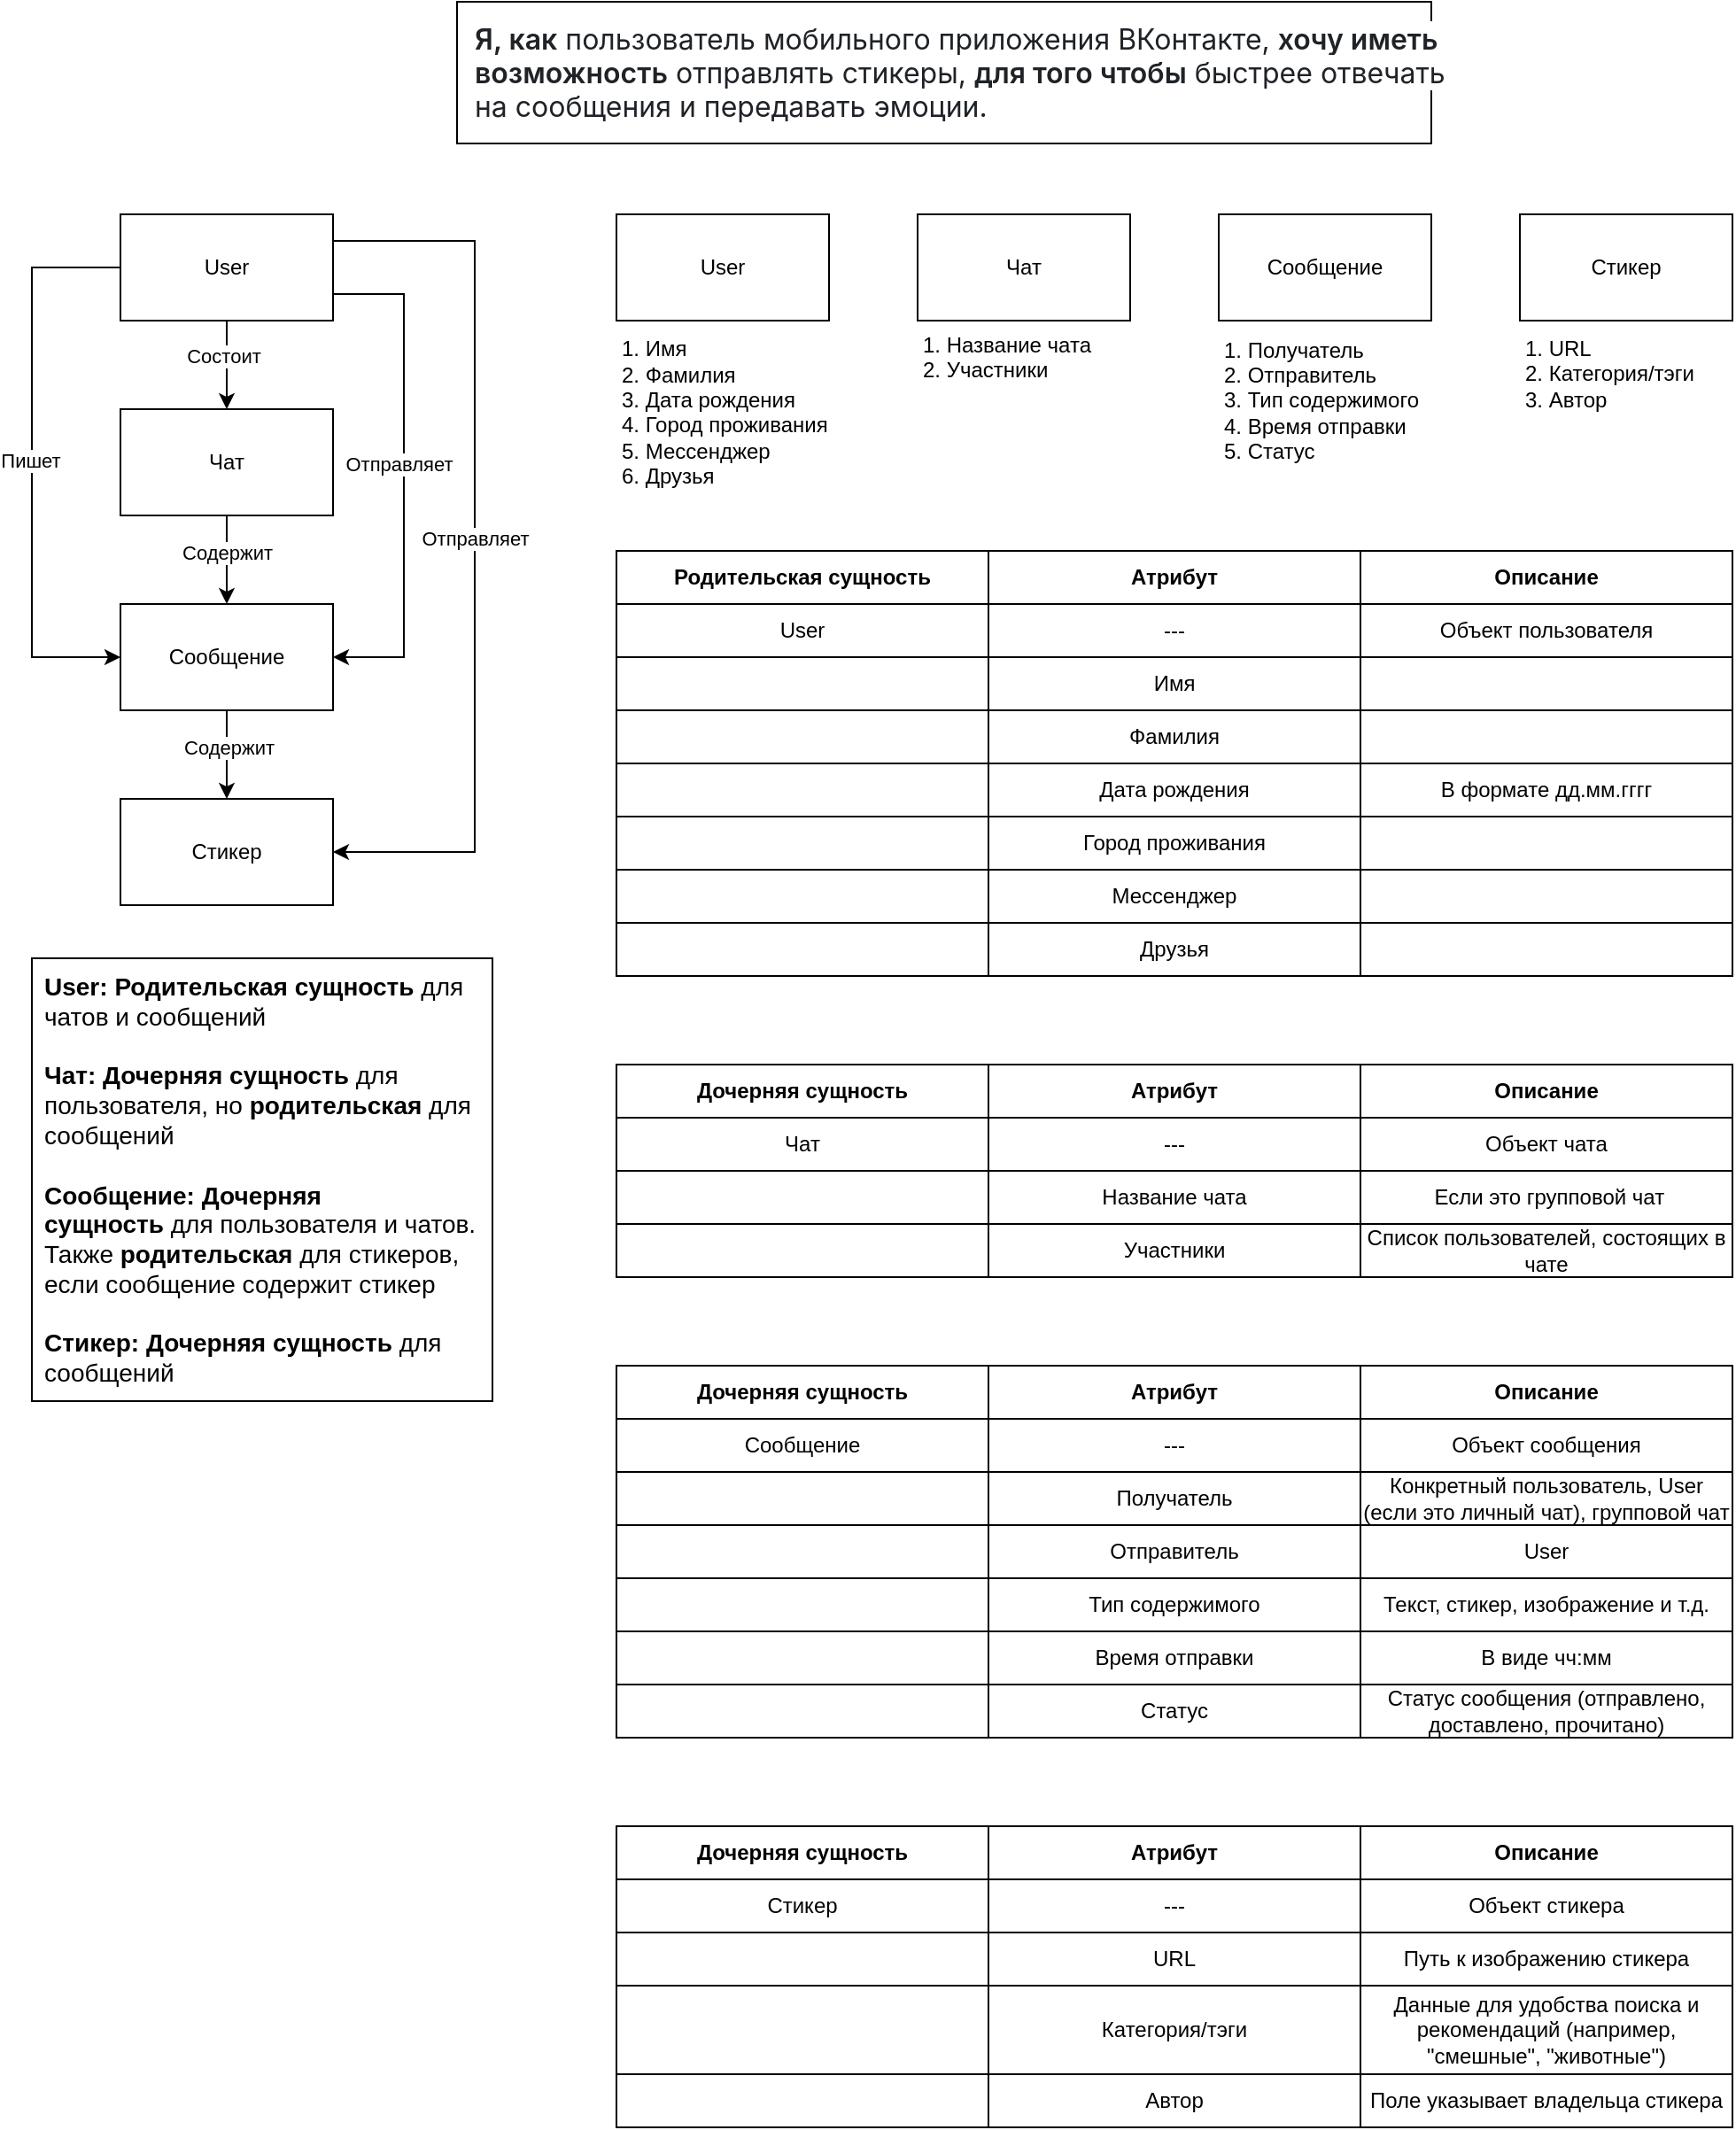 <mxfile version="24.8.4">
  <diagram name="Страница — 1" id="hj7CFw5oaHOUqpzhWUgJ">
    <mxGraphModel dx="2300" dy="1339" grid="1" gridSize="10" guides="1" tooltips="1" connect="1" arrows="1" fold="1" page="1" pageScale="1" pageWidth="827" pageHeight="583" math="0" shadow="0">
      <root>
        <mxCell id="0" />
        <mxCell id="1" parent="0" />
        <mxCell id="tyJL5RVhGpzJcOc0of-g-132" value="" style="rounded=0;whiteSpace=wrap;html=1;" vertex="1" parent="1">
          <mxGeometry x="220" y="-80" width="550" height="80" as="geometry" />
        </mxCell>
        <mxCell id="tyJL5RVhGpzJcOc0of-g-4" style="edgeStyle=orthogonalEdgeStyle;rounded=0;orthogonalLoop=1;jettySize=auto;html=1;exitX=0;exitY=0.5;exitDx=0;exitDy=0;entryX=0;entryY=0.5;entryDx=0;entryDy=0;" edge="1" parent="1" source="tyJL5RVhGpzJcOc0of-g-1" target="tyJL5RVhGpzJcOc0of-g-2">
          <mxGeometry relative="1" as="geometry">
            <Array as="points">
              <mxPoint x="-20" y="70" />
              <mxPoint x="-20" y="290" />
            </Array>
          </mxGeometry>
        </mxCell>
        <mxCell id="tyJL5RVhGpzJcOc0of-g-5" value="Пишет" style="edgeLabel;html=1;align=center;verticalAlign=middle;resizable=0;points=[];" vertex="1" connectable="0" parent="tyJL5RVhGpzJcOc0of-g-4">
          <mxGeometry x="-0.126" y="-1" relative="1" as="geometry">
            <mxPoint y="19" as="offset" />
          </mxGeometry>
        </mxCell>
        <mxCell id="tyJL5RVhGpzJcOc0of-g-18" style="edgeStyle=orthogonalEdgeStyle;rounded=0;orthogonalLoop=1;jettySize=auto;html=1;exitX=0.5;exitY=1;exitDx=0;exitDy=0;entryX=0.5;entryY=0;entryDx=0;entryDy=0;" edge="1" parent="1" source="tyJL5RVhGpzJcOc0of-g-1" target="tyJL5RVhGpzJcOc0of-g-17">
          <mxGeometry relative="1" as="geometry" />
        </mxCell>
        <mxCell id="tyJL5RVhGpzJcOc0of-g-26" value="Состоит" style="edgeLabel;html=1;align=center;verticalAlign=middle;resizable=0;points=[];" vertex="1" connectable="0" parent="tyJL5RVhGpzJcOc0of-g-18">
          <mxGeometry x="-0.224" y="-2" relative="1" as="geometry">
            <mxPoint as="offset" />
          </mxGeometry>
        </mxCell>
        <mxCell id="tyJL5RVhGpzJcOc0of-g-27" style="edgeStyle=orthogonalEdgeStyle;rounded=0;orthogonalLoop=1;jettySize=auto;html=1;exitX=1;exitY=0.5;exitDx=0;exitDy=0;entryX=1;entryY=0.5;entryDx=0;entryDy=0;" edge="1" parent="1" source="tyJL5RVhGpzJcOc0of-g-1" target="tyJL5RVhGpzJcOc0of-g-3">
          <mxGeometry relative="1" as="geometry">
            <Array as="points">
              <mxPoint x="150" y="55" />
              <mxPoint x="230" y="55" />
              <mxPoint x="230" y="400" />
            </Array>
          </mxGeometry>
        </mxCell>
        <mxCell id="tyJL5RVhGpzJcOc0of-g-28" value="Отправляет" style="edgeLabel;html=1;align=center;verticalAlign=middle;resizable=0;points=[];" vertex="1" connectable="0" parent="tyJL5RVhGpzJcOc0of-g-27">
          <mxGeometry x="-0.075" y="4" relative="1" as="geometry">
            <mxPoint x="-4" y="22" as="offset" />
          </mxGeometry>
        </mxCell>
        <mxCell id="tyJL5RVhGpzJcOc0of-g-29" style="edgeStyle=orthogonalEdgeStyle;rounded=0;orthogonalLoop=1;jettySize=auto;html=1;exitX=1;exitY=0.75;exitDx=0;exitDy=0;entryX=1;entryY=0.5;entryDx=0;entryDy=0;" edge="1" parent="1" source="tyJL5RVhGpzJcOc0of-g-1" target="tyJL5RVhGpzJcOc0of-g-2">
          <mxGeometry relative="1" as="geometry">
            <Array as="points">
              <mxPoint x="190" y="85" />
              <mxPoint x="190" y="290" />
            </Array>
          </mxGeometry>
        </mxCell>
        <mxCell id="tyJL5RVhGpzJcOc0of-g-30" value="Отправляет" style="edgeLabel;html=1;align=center;verticalAlign=middle;resizable=0;points=[];" vertex="1" connectable="0" parent="tyJL5RVhGpzJcOc0of-g-29">
          <mxGeometry x="0.027" y="-3" relative="1" as="geometry">
            <mxPoint y="-11" as="offset" />
          </mxGeometry>
        </mxCell>
        <mxCell id="tyJL5RVhGpzJcOc0of-g-1" value="User" style="rounded=0;whiteSpace=wrap;html=1;" vertex="1" parent="1">
          <mxGeometry x="30" y="40" width="120" height="60" as="geometry" />
        </mxCell>
        <mxCell id="tyJL5RVhGpzJcOc0of-g-6" style="edgeStyle=orthogonalEdgeStyle;rounded=0;orthogonalLoop=1;jettySize=auto;html=1;exitX=0.5;exitY=1;exitDx=0;exitDy=0;entryX=0.5;entryY=0;entryDx=0;entryDy=0;" edge="1" parent="1" source="tyJL5RVhGpzJcOc0of-g-2" target="tyJL5RVhGpzJcOc0of-g-3">
          <mxGeometry relative="1" as="geometry">
            <mxPoint x="89.5" y="248" as="sourcePoint" />
            <mxPoint x="89.5" y="310" as="targetPoint" />
          </mxGeometry>
        </mxCell>
        <mxCell id="tyJL5RVhGpzJcOc0of-g-7" value="Содержит" style="edgeLabel;html=1;align=center;verticalAlign=middle;resizable=0;points=[];" vertex="1" connectable="0" parent="tyJL5RVhGpzJcOc0of-g-6">
          <mxGeometry x="-0.154" y="1" relative="1" as="geometry">
            <mxPoint as="offset" />
          </mxGeometry>
        </mxCell>
        <mxCell id="tyJL5RVhGpzJcOc0of-g-2" value="Сообщение" style="rounded=0;whiteSpace=wrap;html=1;" vertex="1" parent="1">
          <mxGeometry x="30" y="260" width="120" height="60" as="geometry" />
        </mxCell>
        <mxCell id="tyJL5RVhGpzJcOc0of-g-3" value="Стикер" style="rounded=0;whiteSpace=wrap;html=1;" vertex="1" parent="1">
          <mxGeometry x="30" y="370" width="120" height="60" as="geometry" />
        </mxCell>
        <mxCell id="tyJL5RVhGpzJcOc0of-g-10" value="User" style="rounded=0;whiteSpace=wrap;html=1;" vertex="1" parent="1">
          <mxGeometry x="310" y="40" width="120" height="60" as="geometry" />
        </mxCell>
        <mxCell id="tyJL5RVhGpzJcOc0of-g-11" value="Сообщение" style="rounded=0;whiteSpace=wrap;html=1;" vertex="1" parent="1">
          <mxGeometry x="650" y="40" width="120" height="60" as="geometry" />
        </mxCell>
        <mxCell id="tyJL5RVhGpzJcOc0of-g-12" value="Стикер" style="rounded=0;whiteSpace=wrap;html=1;" vertex="1" parent="1">
          <mxGeometry x="820" y="40" width="120" height="60" as="geometry" />
        </mxCell>
        <mxCell id="tyJL5RVhGpzJcOc0of-g-13" value="&lt;pre style=&quot;line-height: 120%;&quot;&gt;&lt;font face=&quot;Helvetica&quot;&gt;1. Имя&lt;br&gt;&lt;span style=&quot;background-color: initial;&quot;&gt;2. Фамилия&lt;br&gt;&lt;/span&gt;3. Дата рождения&lt;br&gt;&lt;span style=&quot;background-color: initial;&quot;&gt;4. &lt;/span&gt;&lt;/font&gt;&lt;font face=&quot;Helvetica&quot;&gt;Город проживания&lt;/font&gt;&lt;font face=&quot;Helvetica&quot;&gt;&lt;span style=&quot;background-color: initial;&quot;&gt;&lt;br&gt;&lt;/span&gt;&lt;/font&gt;&lt;font face=&quot;Helvetica&quot;&gt;5. Мессенджер&lt;br&gt;&lt;span style=&quot;background-color: initial;&quot;&gt;6. Друзья&lt;/span&gt;&lt;/font&gt;&lt;/pre&gt;&lt;pre style=&quot;line-height: 120%;&quot;&gt;&lt;br&gt;&lt;/pre&gt;&lt;p&gt;&lt;/p&gt;" style="text;html=1;align=left;verticalAlign=middle;whiteSpace=wrap;rounded=0;spacingLeft=1;" vertex="1" parent="1">
          <mxGeometry x="310" y="100" width="120" height="130" as="geometry" />
        </mxCell>
        <mxCell id="tyJL5RVhGpzJcOc0of-g-14" value="1. Получатель&lt;div&gt;2.&amp;nbsp;Отправитель&lt;/div&gt;&lt;div&gt;3. Тип содержимого&lt;br&gt;&lt;/div&gt;&lt;div&gt;4. Время отправки&lt;br&gt;&lt;/div&gt;&lt;div&gt;5. Статус&lt;br&gt;&lt;/div&gt;" style="text;html=1;align=left;verticalAlign=middle;whiteSpace=wrap;rounded=0;spacingLeft=1;" vertex="1" parent="1">
          <mxGeometry x="650" y="100" width="120" height="90" as="geometry" />
        </mxCell>
        <mxCell id="tyJL5RVhGpzJcOc0of-g-19" style="edgeStyle=orthogonalEdgeStyle;rounded=0;orthogonalLoop=1;jettySize=auto;html=1;exitX=0.5;exitY=1;exitDx=0;exitDy=0;" edge="1" parent="1" source="tyJL5RVhGpzJcOc0of-g-17" target="tyJL5RVhGpzJcOc0of-g-2">
          <mxGeometry relative="1" as="geometry" />
        </mxCell>
        <mxCell id="tyJL5RVhGpzJcOc0of-g-25" value="Содержит" style="edgeLabel;html=1;align=center;verticalAlign=middle;resizable=0;points=[];" vertex="1" connectable="0" parent="tyJL5RVhGpzJcOc0of-g-19">
          <mxGeometry x="-0.184" y="1" relative="1" as="geometry">
            <mxPoint x="-1" as="offset" />
          </mxGeometry>
        </mxCell>
        <mxCell id="tyJL5RVhGpzJcOc0of-g-17" value="Чат" style="rounded=0;whiteSpace=wrap;html=1;" vertex="1" parent="1">
          <mxGeometry x="30" y="150" width="120" height="60" as="geometry" />
        </mxCell>
        <mxCell id="tyJL5RVhGpzJcOc0of-g-20" value="Чат" style="rounded=0;whiteSpace=wrap;html=1;" vertex="1" parent="1">
          <mxGeometry x="480" y="40" width="120" height="60" as="geometry" />
        </mxCell>
        <mxCell id="tyJL5RVhGpzJcOc0of-g-21" value="1. Название чата&lt;div&gt;2. Участники&lt;br&gt;&lt;/div&gt;&lt;div&gt;&lt;br&gt;&lt;/div&gt;&lt;div&gt;&lt;br&gt;&lt;/div&gt;" style="text;html=1;align=left;verticalAlign=middle;whiteSpace=wrap;rounded=0;spacingLeft=1;" vertex="1" parent="1">
          <mxGeometry x="480" y="100" width="120" height="70" as="geometry" />
        </mxCell>
        <mxCell id="tyJL5RVhGpzJcOc0of-g-24" value="&lt;div&gt;1. URL&lt;br&gt;&lt;/div&gt;&lt;div&gt;2. Категория/тэги&lt;br&gt;&lt;/div&gt;&lt;div&gt;3. Автор&lt;/div&gt;" style="text;html=1;align=left;verticalAlign=middle;whiteSpace=wrap;rounded=0;spacingLeft=1;" vertex="1" parent="1">
          <mxGeometry x="820" y="100" width="120" height="60" as="geometry" />
        </mxCell>
        <mxCell id="tyJL5RVhGpzJcOc0of-g-36" value="Родительская сущность" style="rounded=0;whiteSpace=wrap;html=1;fontStyle=1" vertex="1" parent="1">
          <mxGeometry x="310" y="230" width="210" height="30" as="geometry" />
        </mxCell>
        <mxCell id="tyJL5RVhGpzJcOc0of-g-39" value="Атрибут" style="rounded=0;whiteSpace=wrap;html=1;fontStyle=1" vertex="1" parent="1">
          <mxGeometry x="520" y="230" width="210" height="30" as="geometry" />
        </mxCell>
        <mxCell id="tyJL5RVhGpzJcOc0of-g-40" value="Описание" style="rounded=0;whiteSpace=wrap;html=1;fontStyle=1" vertex="1" parent="1">
          <mxGeometry x="730" y="230" width="210" height="30" as="geometry" />
        </mxCell>
        <mxCell id="tyJL5RVhGpzJcOc0of-g-41" value="User" style="rounded=0;whiteSpace=wrap;html=1;" vertex="1" parent="1">
          <mxGeometry x="310" y="260" width="210" height="30" as="geometry" />
        </mxCell>
        <mxCell id="tyJL5RVhGpzJcOc0of-g-42" value="---" style="rounded=0;whiteSpace=wrap;html=1;" vertex="1" parent="1">
          <mxGeometry x="520" y="260" width="210" height="30" as="geometry" />
        </mxCell>
        <mxCell id="tyJL5RVhGpzJcOc0of-g-43" value="Объект пользователя" style="rounded=0;whiteSpace=wrap;html=1;" vertex="1" parent="1">
          <mxGeometry x="730" y="260" width="210" height="30" as="geometry" />
        </mxCell>
        <mxCell id="tyJL5RVhGpzJcOc0of-g-44" value="" style="rounded=0;whiteSpace=wrap;html=1;" vertex="1" parent="1">
          <mxGeometry x="310" y="290" width="210" height="30" as="geometry" />
        </mxCell>
        <mxCell id="tyJL5RVhGpzJcOc0of-g-45" value="Имя" style="rounded=0;whiteSpace=wrap;html=1;" vertex="1" parent="1">
          <mxGeometry x="520" y="290" width="210" height="30" as="geometry" />
        </mxCell>
        <mxCell id="tyJL5RVhGpzJcOc0of-g-46" value="" style="rounded=0;whiteSpace=wrap;html=1;" vertex="1" parent="1">
          <mxGeometry x="730" y="290" width="210" height="30" as="geometry" />
        </mxCell>
        <mxCell id="tyJL5RVhGpzJcOc0of-g-47" value="" style="rounded=0;whiteSpace=wrap;html=1;" vertex="1" parent="1">
          <mxGeometry x="310" y="320" width="210" height="30" as="geometry" />
        </mxCell>
        <mxCell id="tyJL5RVhGpzJcOc0of-g-48" value="Фамилия" style="rounded=0;whiteSpace=wrap;html=1;" vertex="1" parent="1">
          <mxGeometry x="520" y="320" width="210" height="30" as="geometry" />
        </mxCell>
        <mxCell id="tyJL5RVhGpzJcOc0of-g-49" value="" style="rounded=0;whiteSpace=wrap;html=1;" vertex="1" parent="1">
          <mxGeometry x="730" y="320" width="210" height="30" as="geometry" />
        </mxCell>
        <mxCell id="tyJL5RVhGpzJcOc0of-g-50" value="Дата рождения" style="rounded=0;whiteSpace=wrap;html=1;" vertex="1" parent="1">
          <mxGeometry x="520" y="350" width="210" height="30" as="geometry" />
        </mxCell>
        <mxCell id="tyJL5RVhGpzJcOc0of-g-51" value="Мессенджер" style="rounded=0;whiteSpace=wrap;html=1;" vertex="1" parent="1">
          <mxGeometry x="520" y="410" width="210" height="30" as="geometry" />
        </mxCell>
        <mxCell id="tyJL5RVhGpzJcOc0of-g-52" value="Город проживания" style="rounded=0;whiteSpace=wrap;html=1;" vertex="1" parent="1">
          <mxGeometry x="520" y="380" width="210" height="30" as="geometry" />
        </mxCell>
        <mxCell id="tyJL5RVhGpzJcOc0of-g-54" value="Друзья" style="rounded=0;whiteSpace=wrap;html=1;" vertex="1" parent="1">
          <mxGeometry x="520" y="440" width="210" height="30" as="geometry" />
        </mxCell>
        <mxCell id="tyJL5RVhGpzJcOc0of-g-55" value="В формате дд.мм.гггг" style="rounded=0;whiteSpace=wrap;html=1;" vertex="1" parent="1">
          <mxGeometry x="730" y="350" width="210" height="30" as="geometry" />
        </mxCell>
        <mxCell id="tyJL5RVhGpzJcOc0of-g-56" value="" style="rounded=0;whiteSpace=wrap;html=1;" vertex="1" parent="1">
          <mxGeometry x="730" y="380" width="210" height="30" as="geometry" />
        </mxCell>
        <mxCell id="tyJL5RVhGpzJcOc0of-g-57" value="" style="rounded=0;whiteSpace=wrap;html=1;" vertex="1" parent="1">
          <mxGeometry x="730" y="410" width="210" height="30" as="geometry" />
        </mxCell>
        <mxCell id="tyJL5RVhGpzJcOc0of-g-58" value="" style="rounded=0;whiteSpace=wrap;html=1;" vertex="1" parent="1">
          <mxGeometry x="730" y="440" width="210" height="30" as="geometry" />
        </mxCell>
        <mxCell id="tyJL5RVhGpzJcOc0of-g-59" value="" style="rounded=0;whiteSpace=wrap;html=1;" vertex="1" parent="1">
          <mxGeometry x="310" y="350" width="210" height="30" as="geometry" />
        </mxCell>
        <mxCell id="tyJL5RVhGpzJcOc0of-g-60" value="" style="rounded=0;whiteSpace=wrap;html=1;" vertex="1" parent="1">
          <mxGeometry x="310" y="380" width="210" height="30" as="geometry" />
        </mxCell>
        <mxCell id="tyJL5RVhGpzJcOc0of-g-61" value="" style="rounded=0;whiteSpace=wrap;html=1;" vertex="1" parent="1">
          <mxGeometry x="310" y="410" width="210" height="30" as="geometry" />
        </mxCell>
        <mxCell id="tyJL5RVhGpzJcOc0of-g-62" value="" style="rounded=0;whiteSpace=wrap;html=1;" vertex="1" parent="1">
          <mxGeometry x="310" y="440" width="210" height="30" as="geometry" />
        </mxCell>
        <mxCell id="tyJL5RVhGpzJcOc0of-g-63" value="Дочерняя сущность" style="rounded=0;whiteSpace=wrap;html=1;fontStyle=1" vertex="1" parent="1">
          <mxGeometry x="310" y="520" width="210" height="30" as="geometry" />
        </mxCell>
        <mxCell id="tyJL5RVhGpzJcOc0of-g-64" value="Атрибут" style="rounded=0;whiteSpace=wrap;html=1;fontStyle=1" vertex="1" parent="1">
          <mxGeometry x="520" y="520" width="210" height="30" as="geometry" />
        </mxCell>
        <mxCell id="tyJL5RVhGpzJcOc0of-g-65" value="Описание" style="rounded=0;whiteSpace=wrap;html=1;fontStyle=1" vertex="1" parent="1">
          <mxGeometry x="730" y="520" width="210" height="30" as="geometry" />
        </mxCell>
        <mxCell id="tyJL5RVhGpzJcOc0of-g-66" value="---" style="rounded=0;whiteSpace=wrap;html=1;" vertex="1" parent="1">
          <mxGeometry x="520" y="550" width="210" height="30" as="geometry" />
        </mxCell>
        <mxCell id="tyJL5RVhGpzJcOc0of-g-67" value="Название чата" style="rounded=0;whiteSpace=wrap;html=1;" vertex="1" parent="1">
          <mxGeometry x="520" y="580" width="210" height="30" as="geometry" />
        </mxCell>
        <mxCell id="tyJL5RVhGpzJcOc0of-g-68" value="Участники" style="rounded=0;whiteSpace=wrap;html=1;" vertex="1" parent="1">
          <mxGeometry x="520" y="610" width="210" height="30" as="geometry" />
        </mxCell>
        <mxCell id="tyJL5RVhGpzJcOc0of-g-70" value="Чат" style="rounded=0;whiteSpace=wrap;html=1;" vertex="1" parent="1">
          <mxGeometry x="310" y="550" width="210" height="30" as="geometry" />
        </mxCell>
        <mxCell id="tyJL5RVhGpzJcOc0of-g-71" value="" style="rounded=0;whiteSpace=wrap;html=1;" vertex="1" parent="1">
          <mxGeometry x="310" y="580" width="210" height="30" as="geometry" />
        </mxCell>
        <mxCell id="tyJL5RVhGpzJcOc0of-g-72" value="" style="rounded=0;whiteSpace=wrap;html=1;" vertex="1" parent="1">
          <mxGeometry x="310" y="610" width="210" height="30" as="geometry" />
        </mxCell>
        <mxCell id="tyJL5RVhGpzJcOc0of-g-73" value="Объект чата" style="rounded=0;whiteSpace=wrap;html=1;" vertex="1" parent="1">
          <mxGeometry x="730" y="550" width="210" height="30" as="geometry" />
        </mxCell>
        <mxCell id="tyJL5RVhGpzJcOc0of-g-74" value="&amp;nbsp;Если это групповой чат" style="rounded=0;whiteSpace=wrap;html=1;" vertex="1" parent="1">
          <mxGeometry x="730" y="580" width="210" height="30" as="geometry" />
        </mxCell>
        <mxCell id="tyJL5RVhGpzJcOc0of-g-75" value="Список пользователей, состоящих в чате" style="rounded=0;whiteSpace=wrap;html=1;" vertex="1" parent="1">
          <mxGeometry x="730" y="610" width="210" height="30" as="geometry" />
        </mxCell>
        <mxCell id="tyJL5RVhGpzJcOc0of-g-80" value="Дочерняя сущность" style="rounded=0;whiteSpace=wrap;html=1;fontStyle=1" vertex="1" parent="1">
          <mxGeometry x="310" y="690" width="210" height="30" as="geometry" />
        </mxCell>
        <mxCell id="tyJL5RVhGpzJcOc0of-g-81" value="Атрибут" style="rounded=0;whiteSpace=wrap;html=1;fontStyle=1" vertex="1" parent="1">
          <mxGeometry x="520" y="690" width="210" height="30" as="geometry" />
        </mxCell>
        <mxCell id="tyJL5RVhGpzJcOc0of-g-82" value="Описание" style="rounded=0;whiteSpace=wrap;html=1;fontStyle=1" vertex="1" parent="1">
          <mxGeometry x="730" y="690" width="210" height="30" as="geometry" />
        </mxCell>
        <mxCell id="tyJL5RVhGpzJcOc0of-g-83" value="---" style="rounded=0;whiteSpace=wrap;html=1;" vertex="1" parent="1">
          <mxGeometry x="520" y="720" width="210" height="30" as="geometry" />
        </mxCell>
        <mxCell id="tyJL5RVhGpzJcOc0of-g-84" value="Сообщение" style="rounded=0;whiteSpace=wrap;html=1;" vertex="1" parent="1">
          <mxGeometry x="310" y="720" width="210" height="30" as="geometry" />
        </mxCell>
        <mxCell id="tyJL5RVhGpzJcOc0of-g-85" value="Объект сообщения" style="rounded=0;whiteSpace=wrap;html=1;" vertex="1" parent="1">
          <mxGeometry x="730" y="720" width="210" height="30" as="geometry" />
        </mxCell>
        <mxCell id="tyJL5RVhGpzJcOc0of-g-86" value="Получатель" style="rounded=0;whiteSpace=wrap;html=1;" vertex="1" parent="1">
          <mxGeometry x="520" y="750" width="210" height="30" as="geometry" />
        </mxCell>
        <mxCell id="tyJL5RVhGpzJcOc0of-g-87" value="Отправитель" style="rounded=0;whiteSpace=wrap;html=1;" vertex="1" parent="1">
          <mxGeometry x="520" y="780" width="210" height="30" as="geometry" />
        </mxCell>
        <mxCell id="tyJL5RVhGpzJcOc0of-g-88" value="Тип содержимого" style="rounded=0;whiteSpace=wrap;html=1;" vertex="1" parent="1">
          <mxGeometry x="520" y="810" width="210" height="30" as="geometry" />
        </mxCell>
        <mxCell id="tyJL5RVhGpzJcOc0of-g-89" value="Время отправки" style="rounded=0;whiteSpace=wrap;html=1;" vertex="1" parent="1">
          <mxGeometry x="520" y="840" width="210" height="30" as="geometry" />
        </mxCell>
        <mxCell id="tyJL5RVhGpzJcOc0of-g-90" value="Статус" style="rounded=0;whiteSpace=wrap;html=1;" vertex="1" parent="1">
          <mxGeometry x="520" y="870" width="210" height="30" as="geometry" />
        </mxCell>
        <mxCell id="tyJL5RVhGpzJcOc0of-g-91" value="User" style="rounded=0;whiteSpace=wrap;html=1;" vertex="1" parent="1">
          <mxGeometry x="730" y="780" width="210" height="30" as="geometry" />
        </mxCell>
        <mxCell id="tyJL5RVhGpzJcOc0of-g-92" value="Конкретный пользователь, User (если это личный чат), групповой чат" style="rounded=0;whiteSpace=wrap;html=1;" vertex="1" parent="1">
          <mxGeometry x="730" y="750" width="210" height="30" as="geometry" />
        </mxCell>
        <mxCell id="tyJL5RVhGpzJcOc0of-g-93" value="Текст, стикер, изображение и т.д." style="rounded=0;whiteSpace=wrap;html=1;" vertex="1" parent="1">
          <mxGeometry x="730" y="810" width="210" height="30" as="geometry" />
        </mxCell>
        <mxCell id="tyJL5RVhGpzJcOc0of-g-95" value="В виде чч:мм" style="rounded=0;whiteSpace=wrap;html=1;" vertex="1" parent="1">
          <mxGeometry x="730" y="840" width="210" height="30" as="geometry" />
        </mxCell>
        <mxCell id="tyJL5RVhGpzJcOc0of-g-97" value="Статус сообщения (отправлено, доставлено, прочитано)" style="rounded=0;whiteSpace=wrap;html=1;" vertex="1" parent="1">
          <mxGeometry x="730" y="870" width="210" height="30" as="geometry" />
        </mxCell>
        <mxCell id="tyJL5RVhGpzJcOc0of-g-98" value="" style="rounded=0;whiteSpace=wrap;html=1;" vertex="1" parent="1">
          <mxGeometry x="310" y="750" width="210" height="30" as="geometry" />
        </mxCell>
        <mxCell id="tyJL5RVhGpzJcOc0of-g-99" value="" style="rounded=0;whiteSpace=wrap;html=1;" vertex="1" parent="1">
          <mxGeometry x="310" y="780" width="210" height="30" as="geometry" />
        </mxCell>
        <mxCell id="tyJL5RVhGpzJcOc0of-g-100" value="" style="rounded=0;whiteSpace=wrap;html=1;" vertex="1" parent="1">
          <mxGeometry x="310" y="810" width="210" height="30" as="geometry" />
        </mxCell>
        <mxCell id="tyJL5RVhGpzJcOc0of-g-101" value="" style="rounded=0;whiteSpace=wrap;html=1;" vertex="1" parent="1">
          <mxGeometry x="310" y="840" width="210" height="30" as="geometry" />
        </mxCell>
        <mxCell id="tyJL5RVhGpzJcOc0of-g-102" value="" style="rounded=0;whiteSpace=wrap;html=1;" vertex="1" parent="1">
          <mxGeometry x="310" y="870" width="210" height="30" as="geometry" />
        </mxCell>
        <mxCell id="tyJL5RVhGpzJcOc0of-g-103" value="Дочерняя сущность" style="rounded=0;whiteSpace=wrap;html=1;fontStyle=1" vertex="1" parent="1">
          <mxGeometry x="310" y="950" width="210" height="30" as="geometry" />
        </mxCell>
        <mxCell id="tyJL5RVhGpzJcOc0of-g-104" value="Атрибут" style="rounded=0;whiteSpace=wrap;html=1;fontStyle=1" vertex="1" parent="1">
          <mxGeometry x="520" y="950" width="210" height="30" as="geometry" />
        </mxCell>
        <mxCell id="tyJL5RVhGpzJcOc0of-g-105" value="Описание" style="rounded=0;whiteSpace=wrap;html=1;fontStyle=1" vertex="1" parent="1">
          <mxGeometry x="730" y="950" width="210" height="30" as="geometry" />
        </mxCell>
        <mxCell id="tyJL5RVhGpzJcOc0of-g-106" value="---" style="rounded=0;whiteSpace=wrap;html=1;" vertex="1" parent="1">
          <mxGeometry x="520" y="980" width="210" height="30" as="geometry" />
        </mxCell>
        <mxCell id="tyJL5RVhGpzJcOc0of-g-107" value="Стикер" style="rounded=0;whiteSpace=wrap;html=1;" vertex="1" parent="1">
          <mxGeometry x="310" y="980" width="210" height="30" as="geometry" />
        </mxCell>
        <mxCell id="tyJL5RVhGpzJcOc0of-g-108" value="Объект стикера" style="rounded=0;whiteSpace=wrap;html=1;" vertex="1" parent="1">
          <mxGeometry x="730" y="980" width="210" height="30" as="geometry" />
        </mxCell>
        <mxCell id="tyJL5RVhGpzJcOc0of-g-116" value="URL" style="rounded=0;whiteSpace=wrap;html=1;" vertex="1" parent="1">
          <mxGeometry x="520" y="1010" width="210" height="30" as="geometry" />
        </mxCell>
        <mxCell id="tyJL5RVhGpzJcOc0of-g-118" value="Категория/тэги" style="rounded=0;whiteSpace=wrap;html=1;" vertex="1" parent="1">
          <mxGeometry x="520" y="1040" width="210" height="50" as="geometry" />
        </mxCell>
        <mxCell id="tyJL5RVhGpzJcOc0of-g-119" value="Автор" style="rounded=0;whiteSpace=wrap;html=1;" vertex="1" parent="1">
          <mxGeometry x="520" y="1090" width="210" height="30" as="geometry" />
        </mxCell>
        <mxCell id="tyJL5RVhGpzJcOc0of-g-121" value="Путь к изображению стикера" style="rounded=0;whiteSpace=wrap;html=1;" vertex="1" parent="1">
          <mxGeometry x="730" y="1010" width="210" height="30" as="geometry" />
        </mxCell>
        <mxCell id="tyJL5RVhGpzJcOc0of-g-122" value="Данные&amp;nbsp;для удобства поиска и рекомендаций (например, &quot;смешные&quot;, &quot;животные&quot;)" style="rounded=0;whiteSpace=wrap;html=1;" vertex="1" parent="1">
          <mxGeometry x="730" y="1040" width="210" height="50" as="geometry" />
        </mxCell>
        <mxCell id="tyJL5RVhGpzJcOc0of-g-123" value="Поле указывает владельца стикера" style="rounded=0;whiteSpace=wrap;html=1;" vertex="1" parent="1">
          <mxGeometry x="730" y="1090" width="210" height="30" as="geometry" />
        </mxCell>
        <mxCell id="tyJL5RVhGpzJcOc0of-g-125" value="" style="rounded=0;whiteSpace=wrap;html=1;" vertex="1" parent="1">
          <mxGeometry x="310" y="1010" width="210" height="30" as="geometry" />
        </mxCell>
        <mxCell id="tyJL5RVhGpzJcOc0of-g-126" value="" style="rounded=0;whiteSpace=wrap;html=1;" vertex="1" parent="1">
          <mxGeometry x="310" y="1040" width="210" height="50" as="geometry" />
        </mxCell>
        <mxCell id="tyJL5RVhGpzJcOc0of-g-127" value="" style="rounded=0;whiteSpace=wrap;html=1;" vertex="1" parent="1">
          <mxGeometry x="310" y="1090" width="210" height="30" as="geometry" />
        </mxCell>
        <mxCell id="tyJL5RVhGpzJcOc0of-g-130" value="&lt;font style=&quot;font-size: 14px;&quot;&gt;&lt;b&gt;User:&lt;/b&gt; &lt;b&gt;Родительская сущность&lt;/b&gt;&amp;nbsp;для чатов и сообщений&lt;/font&gt;&lt;div&gt;&lt;font style=&quot;font-size: 14px;&quot;&gt;&lt;br style=&quot;padding: 0px; margin: 0px;&quot;&gt;&lt;b&gt;Чат: Дочерняя сущность&lt;/b&gt;&amp;nbsp;для пользователя, но &lt;b&gt;родительская&lt;/b&gt;&amp;nbsp;для сообщений&lt;/font&gt;&lt;/div&gt;&lt;div&gt;&lt;font style=&quot;font-size: 14px;&quot;&gt;&lt;br style=&quot;padding: 0px; margin: 0px;&quot;&gt;&lt;b&gt;Сообщение: Дочерняя сущность&lt;/b&gt;&amp;nbsp;для пользователя и чатов. Также &lt;b&gt;родительская&lt;/b&gt;&amp;nbsp;для стикеров, если сообщение содержит стикер&lt;/font&gt;&lt;/div&gt;&lt;div&gt;&lt;font style=&quot;font-size: 14px;&quot;&gt;&lt;br&gt;&lt;/font&gt;&lt;/div&gt;&lt;div&gt;&lt;font style=&quot;font-size: 14px;&quot;&gt;&lt;b&gt;Стикер: Дочерняя сущность&lt;/b&gt;&amp;nbsp;для сообщений&lt;/font&gt;&lt;/div&gt;" style="rounded=0;whiteSpace=wrap;html=1;align=left;spacingLeft=5;" vertex="1" parent="1">
          <mxGeometry x="-20" y="460" width="260" height="250" as="geometry" />
        </mxCell>
        <mxCell id="tyJL5RVhGpzJcOc0of-g-131" value="&lt;strong style=&quot;box-sizing: border-box; font-weight: var(--base-text-weight-semibold, 600); color: rgb(31, 35, 40); font-family: -apple-system, BlinkMacSystemFont, &amp;quot;Segoe UI&amp;quot;, &amp;quot;Noto Sans&amp;quot;, Helvetica, Arial, sans-serif, &amp;quot;Apple Color Emoji&amp;quot;, &amp;quot;Segoe UI Emoji&amp;quot;; font-size: 16px; font-style: normal; font-variant-ligatures: normal; font-variant-caps: normal; letter-spacing: normal; orphans: 2; text-align: start; text-indent: 0px; text-transform: none; widows: 2; word-spacing: 0px; -webkit-text-stroke-width: 0px; white-space: normal; background-color: rgb(255, 255, 255); text-decoration-thickness: initial; text-decoration-style: initial; text-decoration-color: initial;&quot;&gt;Я, как&lt;/strong&gt;&lt;span style=&quot;color: rgb(31, 35, 40); font-family: -apple-system, BlinkMacSystemFont, &amp;quot;Segoe UI&amp;quot;, &amp;quot;Noto Sans&amp;quot;, Helvetica, Arial, sans-serif, &amp;quot;Apple Color Emoji&amp;quot;, &amp;quot;Segoe UI Emoji&amp;quot;; font-size: 16px; font-style: normal; font-variant-ligatures: normal; font-variant-caps: normal; font-weight: 400; letter-spacing: normal; orphans: 2; text-align: start; text-indent: 0px; text-transform: none; widows: 2; word-spacing: 0px; -webkit-text-stroke-width: 0px; white-space: normal; background-color: rgb(255, 255, 255); text-decoration-thickness: initial; text-decoration-style: initial; text-decoration-color: initial; display: inline !important; float: none;&quot;&gt;&lt;span&gt;&amp;nbsp;&lt;/span&gt;пользователь мобильного приложения ВКонтакте,&lt;span&gt;&amp;nbsp;&lt;/span&gt;&lt;/span&gt;&lt;strong style=&quot;box-sizing: border-box; font-weight: var(--base-text-weight-semibold, 600); color: rgb(31, 35, 40); font-family: -apple-system, BlinkMacSystemFont, &amp;quot;Segoe UI&amp;quot;, &amp;quot;Noto Sans&amp;quot;, Helvetica, Arial, sans-serif, &amp;quot;Apple Color Emoji&amp;quot;, &amp;quot;Segoe UI Emoji&amp;quot;; font-size: 16px; font-style: normal; font-variant-ligatures: normal; font-variant-caps: normal; letter-spacing: normal; orphans: 2; text-align: start; text-indent: 0px; text-transform: none; widows: 2; word-spacing: 0px; -webkit-text-stroke-width: 0px; white-space: normal; background-color: rgb(255, 255, 255); text-decoration-thickness: initial; text-decoration-style: initial; text-decoration-color: initial;&quot;&gt;хочу иметь возможность&lt;/strong&gt;&lt;span style=&quot;color: rgb(31, 35, 40); font-family: -apple-system, BlinkMacSystemFont, &amp;quot;Segoe UI&amp;quot;, &amp;quot;Noto Sans&amp;quot;, Helvetica, Arial, sans-serif, &amp;quot;Apple Color Emoji&amp;quot;, &amp;quot;Segoe UI Emoji&amp;quot;; font-size: 16px; font-style: normal; font-variant-ligatures: normal; font-variant-caps: normal; font-weight: 400; letter-spacing: normal; orphans: 2; text-align: start; text-indent: 0px; text-transform: none; widows: 2; word-spacing: 0px; -webkit-text-stroke-width: 0px; white-space: normal; background-color: rgb(255, 255, 255); text-decoration-thickness: initial; text-decoration-style: initial; text-decoration-color: initial; display: inline !important; float: none;&quot;&gt;&lt;span&gt;&amp;nbsp;&lt;/span&gt;отправлять стикеры,&lt;span&gt;&amp;nbsp;&lt;/span&gt;&lt;/span&gt;&lt;strong style=&quot;box-sizing: border-box; font-weight: var(--base-text-weight-semibold, 600); color: rgb(31, 35, 40); font-family: -apple-system, BlinkMacSystemFont, &amp;quot;Segoe UI&amp;quot;, &amp;quot;Noto Sans&amp;quot;, Helvetica, Arial, sans-serif, &amp;quot;Apple Color Emoji&amp;quot;, &amp;quot;Segoe UI Emoji&amp;quot;; font-size: 16px; font-style: normal; font-variant-ligatures: normal; font-variant-caps: normal; letter-spacing: normal; orphans: 2; text-align: start; text-indent: 0px; text-transform: none; widows: 2; word-spacing: 0px; -webkit-text-stroke-width: 0px; white-space: normal; background-color: rgb(255, 255, 255); text-decoration-thickness: initial; text-decoration-style: initial; text-decoration-color: initial;&quot;&gt;для того чтобы&lt;/strong&gt;&lt;span style=&quot;color: rgb(31, 35, 40); font-family: -apple-system, BlinkMacSystemFont, &amp;quot;Segoe UI&amp;quot;, &amp;quot;Noto Sans&amp;quot;, Helvetica, Arial, sans-serif, &amp;quot;Apple Color Emoji&amp;quot;, &amp;quot;Segoe UI Emoji&amp;quot;; font-size: 16px; font-style: normal; font-variant-ligatures: normal; font-variant-caps: normal; font-weight: 400; letter-spacing: normal; orphans: 2; text-align: start; text-indent: 0px; text-transform: none; widows: 2; word-spacing: 0px; -webkit-text-stroke-width: 0px; white-space: normal; background-color: rgb(255, 255, 255); text-decoration-thickness: initial; text-decoration-style: initial; text-decoration-color: initial; display: inline !important; float: none;&quot;&gt;&lt;span&gt;&amp;nbsp;&lt;/span&gt;быстрее отвечать на сообщения и передавать эмоции.&lt;/span&gt;" style="text;whiteSpace=wrap;html=1;" vertex="1" parent="1">
          <mxGeometry x="228" y="-75" width="560" height="80" as="geometry" />
        </mxCell>
      </root>
    </mxGraphModel>
  </diagram>
</mxfile>
